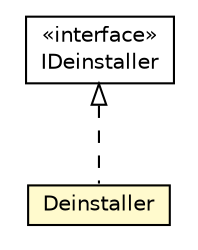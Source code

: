 #!/usr/local/bin/dot
#
# Class diagram 
# Generated by UMLGraph version R5_6-24-gf6e263 (http://www.umlgraph.org/)
#

digraph G {
	edge [fontname="Helvetica",fontsize=10,labelfontname="Helvetica",labelfontsize=10];
	node [fontname="Helvetica",fontsize=10,shape=plaintext];
	nodesep=0.25;
	ranksep=0.5;
	// org.universAAL.tools.ucc.api.IDeinstaller
	c3339823 [label=<<table title="org.universAAL.tools.ucc.api.IDeinstaller" border="0" cellborder="1" cellspacing="0" cellpadding="2" port="p" href="../IDeinstaller.html">
		<tr><td><table border="0" cellspacing="0" cellpadding="1">
<tr><td align="center" balign="center"> &#171;interface&#187; </td></tr>
<tr><td align="center" balign="center"> IDeinstaller </td></tr>
		</table></td></tr>
		</table>>, URL="../IDeinstaller.html", fontname="Helvetica", fontcolor="black", fontsize=10.0];
	// org.universAAL.tools.ucc.api.impl.Deinstaller
	c3339825 [label=<<table title="org.universAAL.tools.ucc.api.impl.Deinstaller" border="0" cellborder="1" cellspacing="0" cellpadding="2" port="p" bgcolor="lemonChiffon" href="./Deinstaller.html">
		<tr><td><table border="0" cellspacing="0" cellpadding="1">
<tr><td align="center" balign="center"> Deinstaller </td></tr>
		</table></td></tr>
		</table>>, URL="./Deinstaller.html", fontname="Helvetica", fontcolor="black", fontsize=10.0];
	//org.universAAL.tools.ucc.api.impl.Deinstaller implements org.universAAL.tools.ucc.api.IDeinstaller
	c3339823:p -> c3339825:p [dir=back,arrowtail=empty,style=dashed];
}

